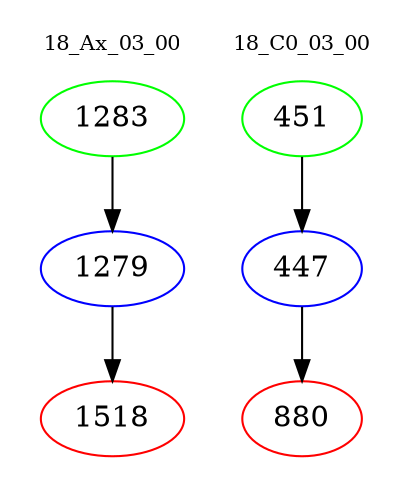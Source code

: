 digraph{
subgraph cluster_0 {
color = white
label = "18_Ax_03_00";
fontsize=10;
T0_1283 [label="1283", color="green"]
T0_1283 -> T0_1279 [color="black"]
T0_1279 [label="1279", color="blue"]
T0_1279 -> T0_1518 [color="black"]
T0_1518 [label="1518", color="red"]
}
subgraph cluster_1 {
color = white
label = "18_C0_03_00";
fontsize=10;
T1_451 [label="451", color="green"]
T1_451 -> T1_447 [color="black"]
T1_447 [label="447", color="blue"]
T1_447 -> T1_880 [color="black"]
T1_880 [label="880", color="red"]
}
}
